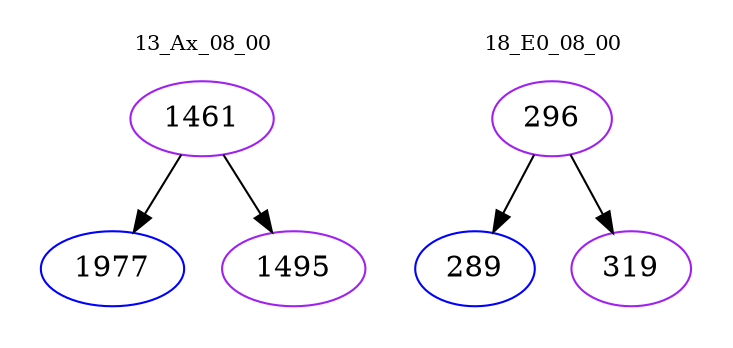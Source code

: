 digraph{
subgraph cluster_0 {
color = white
label = "13_Ax_08_00";
fontsize=10;
T0_1461 [label="1461", color="purple"]
T0_1461 -> T0_1977 [color="black"]
T0_1977 [label="1977", color="blue"]
T0_1461 -> T0_1495 [color="black"]
T0_1495 [label="1495", color="purple"]
}
subgraph cluster_1 {
color = white
label = "18_E0_08_00";
fontsize=10;
T1_296 [label="296", color="purple"]
T1_296 -> T1_289 [color="black"]
T1_289 [label="289", color="blue"]
T1_296 -> T1_319 [color="black"]
T1_319 [label="319", color="purple"]
}
}
